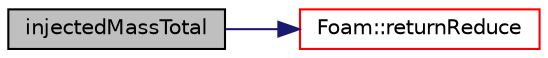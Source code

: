 digraph "injectedMassTotal"
{
  bgcolor="transparent";
  edge [fontname="Helvetica",fontsize="10",labelfontname="Helvetica",labelfontsize="10"];
  node [fontname="Helvetica",fontsize="10",shape=record];
  rankdir="LR";
  Node1 [label="injectedMassTotal",height=0.2,width=0.4,color="black", fillcolor="grey75", style="filled", fontcolor="black"];
  Node1 -> Node2 [color="midnightblue",fontsize="10",style="solid",fontname="Helvetica"];
  Node2 [label="Foam::returnReduce",height=0.2,width=0.4,color="red",URL="$a10733.html#a8d528a67d2a9c6fe4fb94bc86872624b"];
}
